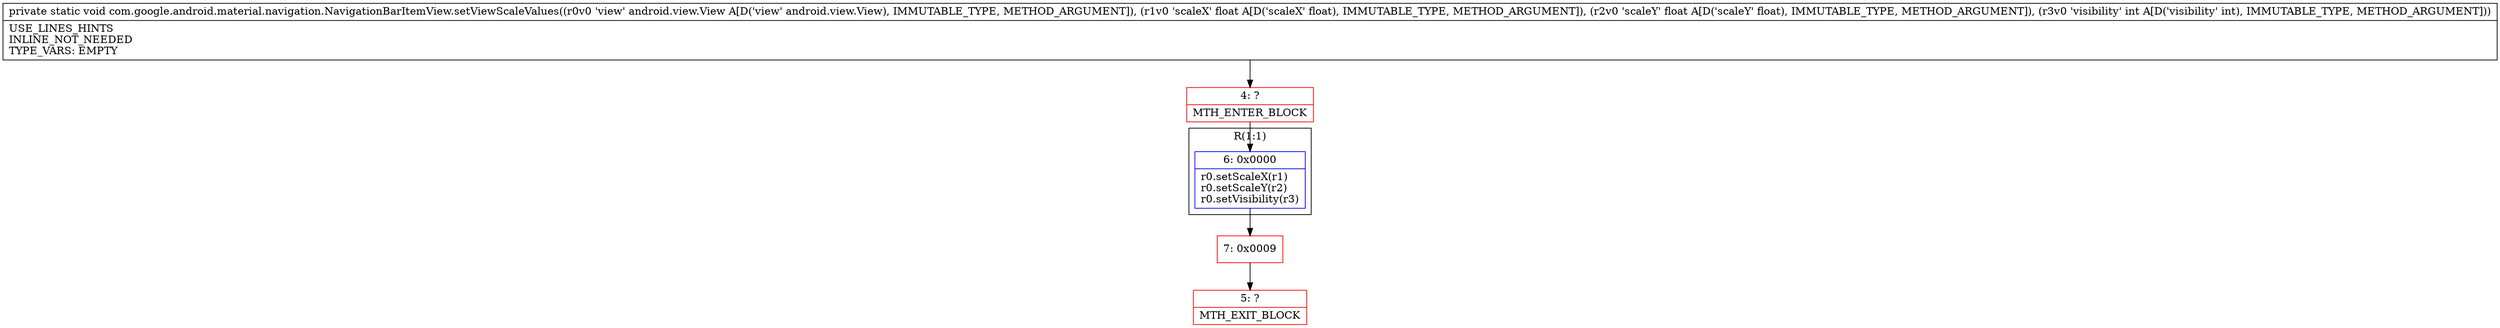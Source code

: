 digraph "CFG forcom.google.android.material.navigation.NavigationBarItemView.setViewScaleValues(Landroid\/view\/View;FFI)V" {
subgraph cluster_Region_1631045973 {
label = "R(1:1)";
node [shape=record,color=blue];
Node_6 [shape=record,label="{6\:\ 0x0000|r0.setScaleX(r1)\lr0.setScaleY(r2)\lr0.setVisibility(r3)\l}"];
}
Node_4 [shape=record,color=red,label="{4\:\ ?|MTH_ENTER_BLOCK\l}"];
Node_7 [shape=record,color=red,label="{7\:\ 0x0009}"];
Node_5 [shape=record,color=red,label="{5\:\ ?|MTH_EXIT_BLOCK\l}"];
MethodNode[shape=record,label="{private static void com.google.android.material.navigation.NavigationBarItemView.setViewScaleValues((r0v0 'view' android.view.View A[D('view' android.view.View), IMMUTABLE_TYPE, METHOD_ARGUMENT]), (r1v0 'scaleX' float A[D('scaleX' float), IMMUTABLE_TYPE, METHOD_ARGUMENT]), (r2v0 'scaleY' float A[D('scaleY' float), IMMUTABLE_TYPE, METHOD_ARGUMENT]), (r3v0 'visibility' int A[D('visibility' int), IMMUTABLE_TYPE, METHOD_ARGUMENT]))  | USE_LINES_HINTS\lINLINE_NOT_NEEDED\lTYPE_VARS: EMPTY\l}"];
MethodNode -> Node_4;Node_6 -> Node_7;
Node_4 -> Node_6;
Node_7 -> Node_5;
}

